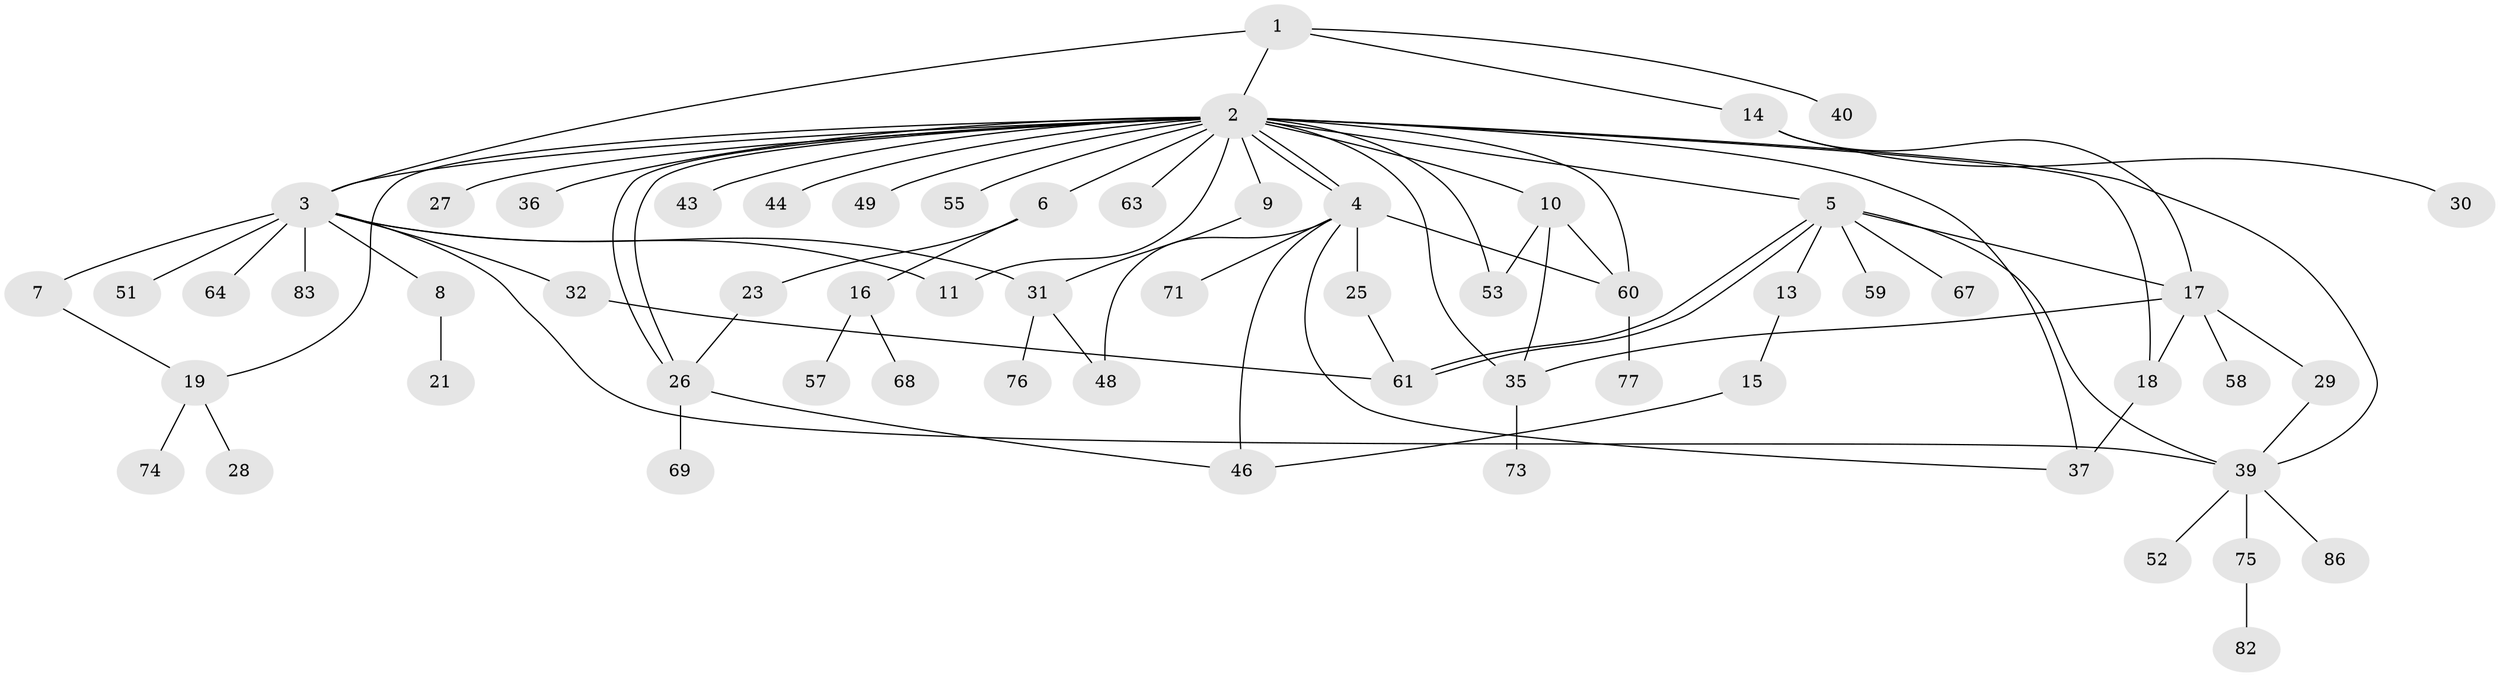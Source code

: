 // original degree distribution, {4: 0.06976744186046512, 28: 0.011627906976744186, 8: 0.023255813953488372, 9: 0.011627906976744186, 3: 0.11627906976744186, 2: 0.2558139534883721, 5: 0.05813953488372093, 7: 0.011627906976744186, 1: 0.43023255813953487, 6: 0.011627906976744186}
// Generated by graph-tools (version 1.1) at 2025/41/03/06/25 10:41:46]
// undirected, 61 vertices, 85 edges
graph export_dot {
graph [start="1"]
  node [color=gray90,style=filled];
  1 [super="+34"];
  2 [super="+22"];
  3 [super="+20"];
  4 [super="+45"];
  5 [super="+81"];
  6 [super="+50"];
  7 [super="+70"];
  8 [super="+12"];
  9 [super="+38"];
  10 [super="+80"];
  11 [super="+42"];
  13;
  14;
  15 [super="+62"];
  16 [super="+24"];
  17 [super="+47"];
  18;
  19 [super="+54"];
  21;
  23;
  25;
  26 [super="+33"];
  27;
  28 [super="+56"];
  29;
  30;
  31 [super="+72"];
  32;
  35 [super="+66"];
  36;
  37 [super="+85"];
  39 [super="+41"];
  40;
  43;
  44;
  46 [super="+78"];
  48 [super="+79"];
  49;
  51;
  52;
  53;
  55;
  57;
  58;
  59;
  60 [super="+65"];
  61;
  63;
  64;
  67;
  68 [super="+84"];
  69;
  71;
  73;
  74;
  75;
  76;
  77;
  82;
  83;
  86;
  1 -- 2;
  1 -- 3;
  1 -- 14;
  1 -- 40;
  2 -- 4;
  2 -- 4;
  2 -- 5;
  2 -- 6;
  2 -- 9;
  2 -- 10;
  2 -- 11;
  2 -- 18;
  2 -- 19;
  2 -- 26;
  2 -- 26;
  2 -- 27;
  2 -- 35 [weight=2];
  2 -- 36;
  2 -- 43;
  2 -- 44;
  2 -- 49;
  2 -- 53;
  2 -- 55;
  2 -- 63;
  2 -- 37;
  2 -- 39;
  2 -- 60;
  2 -- 3;
  3 -- 7;
  3 -- 8;
  3 -- 32;
  3 -- 51;
  3 -- 64;
  3 -- 83;
  3 -- 39;
  3 -- 11;
  3 -- 31;
  4 -- 25;
  4 -- 37;
  4 -- 48;
  4 -- 60;
  4 -- 71;
  4 -- 46;
  5 -- 13;
  5 -- 17;
  5 -- 39;
  5 -- 59;
  5 -- 61;
  5 -- 61;
  5 -- 67;
  6 -- 16;
  6 -- 23;
  7 -- 19;
  8 -- 21;
  9 -- 31;
  10 -- 35;
  10 -- 60;
  10 -- 53;
  13 -- 15;
  14 -- 30;
  14 -- 17;
  15 -- 46;
  16 -- 57;
  16 -- 68;
  17 -- 18;
  17 -- 29;
  17 -- 35;
  17 -- 58;
  18 -- 37;
  19 -- 28;
  19 -- 74;
  23 -- 26;
  25 -- 61;
  26 -- 46;
  26 -- 69;
  29 -- 39;
  31 -- 48;
  31 -- 76;
  32 -- 61;
  35 -- 73;
  39 -- 52;
  39 -- 75;
  39 -- 86;
  60 -- 77;
  75 -- 82;
}
